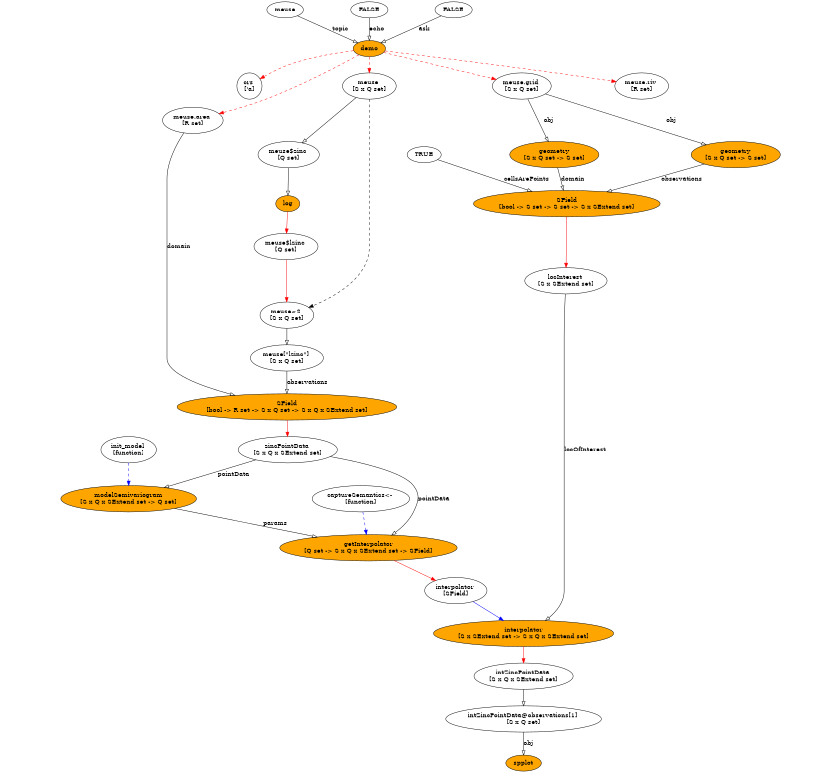 digraph f {
	graph [bgcolor=transparent, fontcolor=black, ratio=fill, splines=TRUE, rank=same, size="5.46875,5.15625", rankdir=TB];
	node [label="\N", shape=ellipse, fixedsize=FALSE, fillcolor=white, style=filled, color=black, fontcolor=black, fontsize=14, height="0.5", width="0.75"];
	edge [headport=center, style=solid, arrowhead=normal, color=black, dir=none, weight="1.0", fontcolor=black, arrowtail=none, fontsize=14, labelfontsize=11, arrowsize=1, minlen=1];
	graph [bb="0,0,1877.6,1768"];
	fcall_wtgmB3 [label=demo, fillcolor=orange, width="0.89573", pos="837.79,1660"];
	lt_kNTOIZ [label=meuse, width="0.98203", pos="634.79,1750"];
	lt_ZWJIO2 [label=FALSE, width="1.1187", pos="837.79,1750"];
	lt_QqC0mH [label=FALSE, width="1.1187", pos="1050.8,1750"];
	crs [label="crs \n['a]", height="0.8171", pos="541.79,1574"];
	meuse [label="meuse \n[S x Q set]", height="0.8171", width="1.4851", pos="837.79,1574"];
	"meuse.area" [label="meuse.area \n[R set]", height="0.8171", width="1.6115", pos="463.79,1496"];
	"meuse.grid" [label="meuse.grid \n[S x Q set]", height="0.8171", width="1.5903", pos="1197.8,1574"];
	"meuse.riv" [label="meuse.riv \n[R set]", height="0.8171", width="1.4521", pos="1473.8,1574"];
	"meuse~2" [label="meuse~2 \n[S x Q set]", height="0.8171", width="1.4851", pos="653.79,1050"];
	"meuse$lzinc" [label="meuse$lzinc \n[Q set]", height="0.8171", width="1.7537", pos="640.79,1206"];
	fcall_8MHjsW [label=log, fillcolor=orange, pos="640.79,1304"];
	"meuse$zinc" [label="meuse$zinc \n[Q set]", height="0.8171", width="1.6738", pos="642.79,1418"];
	zincPointData [label="zincPointData \n[S x Q x SExtend set]", height="0.8171", width="2.6996", pos="653.79,740"];
	fcall_eFXQn1 [label="SField\n[bool -> R set -> S x Q set -> S x Q x SExtend set]", fillcolor=orange, height="0.8171", width="5.8964", pos="653.79,838"];
	"meuse[\"lzinc\"]" [label="meuse[\"lzinc\"] \n[S x Q set]", height="0.8171", width="2.0137", pos="653.79,952"];
	interpolator [label="interpolator \n[SField]", height="0.8171", width="1.6524", pos="1007.8,414"];
	fcall_hA2NXb [label="getInterpolator\n[Q set -> S x Q x SExtend set -> SField]", fillcolor=orange, height="0.8171", width="4.7569", pos="817.79,512"];
	fcall_VGOeZm [label="modelSemivariogram\n[S x Q x SExtend set -> Q set]", fillcolor=orange, height="0.8171", width="3.6502", pos="282.79,626"];
	init_model [label="init_model \n[function]", height="0.8171", width="1.5651", pos="282.79,740"];
	"captureSemantics<-" [label="captureSemantics<- \n[function]", height="0.8171", width="2.5623", pos="804.79,626"];
	locInterest [label="locInterest \n[S x SExtend set]", height="0.8171", width="2.2267", pos="1262.8,1128"];
	fcall_G0yssK [label="SField\n[bool -> S set -> S set -> S x SExtend set]", fillcolor=orange, height="0.8171", width="4.9216", pos="1279.8,1304"];
	fcall_HdUeTL [label="geometry\n[S x Q set -> S set]", fillcolor=orange, height="0.8171", width="2.399", pos="1691.8,1418"];
	fcall_lF25aU [label="geometry\n[S x Q set -> S set]", fillcolor=orange, height="0.8171", width="2.399", pos="1279.8,1418"];
	lt_3w3stb [label=TRUE, width="1.0034", pos="975.79,1418"];
	intZincPointData [label="intZincPointData \n[S x Q x SExtend set]", height="0.8171", width="2.6996", pos="1182.8,218"];
	fcall_ZIvSDv [label="interpolator\n[S x SExtend set -> S x Q x SExtend set]", fillcolor=orange, height="0.8171", width="4.8141", pos="1182.8,316"];
	fcall_hI7w9Y [label=spplot, fillcolor=orange, width="0.9534", pos="1182.8,18"];
	"intZincPointData@observations[1]" [label="intZincPointData@observations[1] \n[S x Q set]", height="0.8171", width="4.2315", pos="1182.8,120"];
	fcall_wtgmB3 -> crs:center [style=dashed, color=red, dir=forward, weight=1, pos="e,565.69,1588.3 806.43,1655.7 768.09,1651.2 701.55,1641.5 646.79,1624 621.81,1616 595.05,1603.5 574.79,1593.1"];
	fcall_wtgmB3 -> meuse:center [style=dashed, color=red, dir=forward, weight=1, pos="e,837.79,1603.6 837.79,1641.6 837.79,1633.5 837.79,1623.4 837.79,1613.6"];
	fcall_wtgmB3 -> "meuse.area":center [style=dashed, color=red, dir=forward, weight=1, pos="e,508.3,1515 813.51,1648 767.62,1627.3 664.94,1581.2 577.79,1544 558.26,1535.7 536.74,1526.7 517.71,1518.9"];
	fcall_wtgmB3 -> "meuse.grid":center [style=dashed, color=red, dir=forward, weight=1, pos="e,1146.1,1587.1 866.95,1652.2 925.38,1638.6 1057.9,1607.6 1136.4,1589.3"];
	fcall_wtgmB3 -> "meuse.riv":center [style=dashed, color=red, dir=forward, weight=1, pos="e,1423.3,1582.1 869.07,1655.1 939.55,1646.2 1116.1,1623.7 1263.8,1604 1314.2,1597.3 1371.3,1589.4 1413.3,1583.5"];
	lt_kNTOIZ -> fcall_wtgmB3:center [arrowhead=onormal, dir=forward, weight=1, label=topic, pos="e,813.04,1671.7 660.92,1737.7 697.32,1721.9 763.36,1693.3 803.64,1675.8", lp="768.79,1705"];
	lt_ZWJIO2 -> fcall_wtgmB3:center [arrowhead=onormal, dir=forward, weight=1, label=echo, pos="e,837.79,1678.1 837.79,1731.6 837.79,1719.2 837.79,1702.4 837.79,1688.2", lp="851.01,1705"];
	lt_QqC0mH -> fcall_wtgmB3:center [arrowhead=onormal, dir=forward, weight=1, label=ask, pos="e,863.08,1671.4 1022.1,1737.1 983.27,1721.1 914.21,1692.6 872.55,1675.4", lp="972.12,1705"];
	meuse -> "meuse~2":center [style=dashed, dir=forward, weight=1, pos="e,698.8,1066.2 837.79,1544.3 837.79,1513.4 837.79,1462.7 837.79,1419 837.79,1419 837.79,1419 837.79,1205 837.79,1136.8 762.58,1092.9\
 708.33,1070"];
	meuse -> "meuse$zinc":center [arrowhead=onormal, dir=forward, weight=1, pos="e,673.84,1443.5 807.75,1549.3 773.98,1522.6 719.04,1479.2 681.93,1449.9"];
	"meuse.area" -> fcall_eFXQn1:center [arrowhead=onormal, dir=forward, weight=1, label=domain, pos="e,541.12,862.94 434.49,1470.2 408.89,1445.6 375.79,1405.5 375.79,1362 375.79,1362 375.79,1362 375.79,951 375.79,915.08 456.64,885.33\
 531.13,865.54", lp="396.79,1206"];
	"meuse.grid" -> fcall_HdUeTL:center [arrowhead=onormal, dir=forward, weight=1, label=obj, pos="e,1629.5,1438.4 1246.1,1558 1333.3,1530.8 1517.7,1473.3 1619.9,1441.4", lp="1540.7,1496"];
	"meuse.grid" -> fcall_lF25aU:center [arrowhead=onormal, dir=forward, weight=1, label=obj, pos="e,1264.8,1447.1 1212.5,1545.5 1225.7,1520.5 1245.4,1483.5 1260.1,1456", lp="1261.7,1496"];
	"meuse~2" -> "meuse[\"lzinc\"]":center [arrowhead=onormal, dir=forward, weight=1, pos="e,653.79,981.6 653.79,1020.5 653.79,1011.4 653.79,1001.3 653.79,991.74"];
	"meuse$lzinc" -> "meuse~2":center [color=red, dir=forward, weight=1, pos="e,651.39,1079.5 643.21,1176.4 645.27,1152 648.25,1116.6 650.53,1089.7"];
	fcall_8MHjsW -> "meuse$lzinc":center [color=red, dir=forward, weight=1, pos="e,640.79,1235.7 640.79,1285.8 640.79,1274.7 640.79,1259.9 640.79,1246"];
	"meuse$zinc" -> fcall_8MHjsW:center [arrowhead=onormal, dir=forward, weight=1, pos="e,641.1,1322.3 642.28,1388.4 641.98,1371.3 641.59,1349.7 641.29,1332.7"];
	zincPointData -> fcall_VGOeZm:center [arrowhead=onormal, dir=forward, weight=1, label=pointData, pos="e,359.08,650.03 586.61,718.72 525.51,700.27 435.01,672.95 368.68,652.93", lp="518.4,683"];
	zincPointData -> fcall_hA2NXb:center [arrowhead=onormal, dir=forward, weight=1, label=pointData, pos="e,859.77,540.62 749.12,734.07 804.52,725.71 870.22,705.17 905.79,656 921.42,634.39 916.36,620.49 905.79,596 897.65,577.12 882.85\
,560.53 867.69,547.26", lp="942.4,626"];
	fcall_eFXQn1 -> zincPointData:center [color=red, dir=forward, weight=1, pos="e,653.79,769.6 653.79,808.46 653.79,799.45 653.79,789.33 653.79,779.74"];
	"meuse[\"lzinc\"]" -> fcall_eFXQn1:center [arrowhead=onormal, dir=forward, weight=1, label=observations, pos="e,653.79,867.5 653.79,922.45 653.79,908.89 653.79,892.48 653.79,877.81", lp="689.17,895"];
	interpolator -> fcall_ZIvSDv:center [color=blue, dir=forward, weight=1, pos="e,1133.1,344.28 1046.6,391.69 1069.4,379.19 1098.7,363.15 1124.2,349.14"];
	fcall_hA2NXb -> interpolator:center [color=red, dir=forward, weight=1, pos="e,967.11,435.56 871.22,484 898.42,470.26 931.28,453.66 957.95,440.18"];
	fcall_VGOeZm -> fcall_hA2NXb:center [arrowhead=onormal, dir=forward, weight=1, label=params, pos="e,711.69,535.21 376.59,605.36 467.14,586.41 604.45,557.66 701.81,537.28", lp="603.01,569"];
	init_model -> fcall_VGOeZm:center [style=dashed, color=blue, dir=forward, weight=1, pos="e,282.79,655.5 282.79,710.45 282.79,696.89 282.79,680.48 282.79,665.81"];
	"captureSemantics<-" -> fcall_hA2NXb:center [style=dashed, color=blue, dir=forward, weight=1, pos="e,814.48,541.5 808.11,596.45 809.68,582.89 811.59,566.48 813.29,551.81"];
	locInterest -> fcall_ZIvSDv:center [arrowhead=onormal, dir=forward, weight=1, label=locOfInterest, pos="e,1222.2,344.79 1262.1,1098.2 1261.5,1072.9 1260.8,1035 1260.8,1002 1260.8,1002 1260.8,1002 1260.8,413 1260.8,389.35 1246.4,368.28\
 1229.9,351.95", lp="1297.7,740"];
	fcall_G0yssK -> locInterest:center [color=red, dir=forward, weight=1, pos="e,1265.6,1157.5 1277,1274.3 1274.1,1245.1 1269.7,1199.7 1266.6,1167.5"];
	fcall_HdUeTL -> fcall_G0yssK:center [arrowhead=onormal, dir=forward, weight=1, label=observations, pos="e,1369.6,1329.4 1625.6,1399 1559.1,1380.9 1455.7,1352.8 1379.3,1332", lp="1545.2,1361"];
	fcall_lF25aU -> fcall_G0yssK:center [arrowhead=onormal, dir=forward, weight=1, label=domain, pos="e,1279.8,1333.5 1279.8,1388.4 1279.8,1374.9 1279.8,1358.5 1279.8,1343.8", lp="1300.8,1361"];
	lt_3w3stb -> fcall_G0yssK:center [arrowhead=onormal, dir=forward, weight=1, label=cellsArePoints, pos="e,1209.1,1331.1 1004.1,1406.6 1048.2,1390.3 1134.9,1358.4 1199.3,1334.6", lp="1186.6,1361"];
	intZincPointData -> "intZincPointData@observations[1]":center [arrowhead=onormal, dir=forward, weight=1, pos="e,1182.8,149.6 1182.8,188.46 1182.8,179.45 1182.8,169.33 1182.8,159.74"];
	fcall_ZIvSDv -> intZincPointData:center [color=red, dir=forward, weight=1, pos="e,1182.8,247.6 1182.8,286.46 1182.8,277.45 1182.8,267.33 1182.8,257.74"];
	"intZincPointData@observations[1]" -> fcall_hI7w9Y:center [arrowhead=onormal, dir=forward, weight=1, label=obj, pos="e,1182.8,36.07 1182.8,90.344 1182.8,76.5 1182.8,59.968 1182.8,46.305", lp="1191.7,63"];
}
